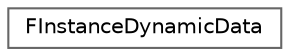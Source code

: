 digraph "Graphical Class Hierarchy"
{
 // INTERACTIVE_SVG=YES
 // LATEX_PDF_SIZE
  bgcolor="transparent";
  edge [fontname=Helvetica,fontsize=10,labelfontname=Helvetica,labelfontsize=10];
  node [fontname=Helvetica,fontsize=10,shape=box,height=0.2,width=0.4];
  rankdir="LR";
  Node0 [id="Node000000",label="FInstanceDynamicData",height=0.2,width=0.4,color="grey40", fillcolor="white", style="filled",URL="$d5/d0d/structFInstanceDynamicData.html",tooltip=" "];
}
